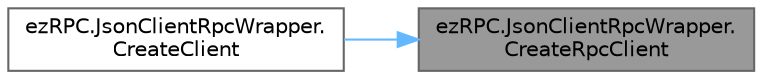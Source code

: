 digraph "ezRPC.JsonClientRpcWrapper.CreateRpcClient"
{
 // LATEX_PDF_SIZE
  bgcolor="transparent";
  edge [fontname=Helvetica,fontsize=10,labelfontname=Helvetica,labelfontsize=10];
  node [fontname=Helvetica,fontsize=10,shape=box,height=0.2,width=0.4];
  rankdir="RL";
  Node1 [id="Node000001",label="ezRPC.JsonClientRpcWrapper.\lCreateRpcClient",height=0.2,width=0.4,color="gray40", fillcolor="grey60", style="filled", fontcolor="black",tooltip=" "];
  Node1 -> Node2 [id="edge1_Node000001_Node000002",dir="back",color="steelblue1",style="solid",tooltip=" "];
  Node2 [id="Node000002",label="ezRPC.JsonClientRpcWrapper.\lCreateClient",height=0.2,width=0.4,color="grey40", fillcolor="white", style="filled",URL="$classez_r_p_c_1_1_json_client_rpc_wrapper.html#a0d16111ee5a334b2d4804229aa6beba3",tooltip=" "];
}
